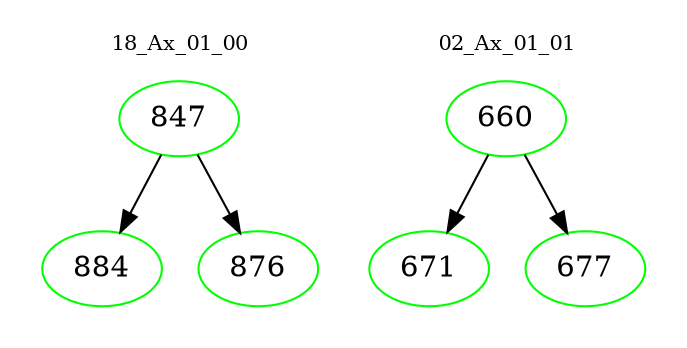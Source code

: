 digraph{
subgraph cluster_0 {
color = white
label = "18_Ax_01_00";
fontsize=10;
T0_847 [label="847", color="green"]
T0_847 -> T0_884 [color="black"]
T0_884 [label="884", color="green"]
T0_847 -> T0_876 [color="black"]
T0_876 [label="876", color="green"]
}
subgraph cluster_1 {
color = white
label = "02_Ax_01_01";
fontsize=10;
T1_660 [label="660", color="green"]
T1_660 -> T1_671 [color="black"]
T1_671 [label="671", color="green"]
T1_660 -> T1_677 [color="black"]
T1_677 [label="677", color="green"]
}
}
